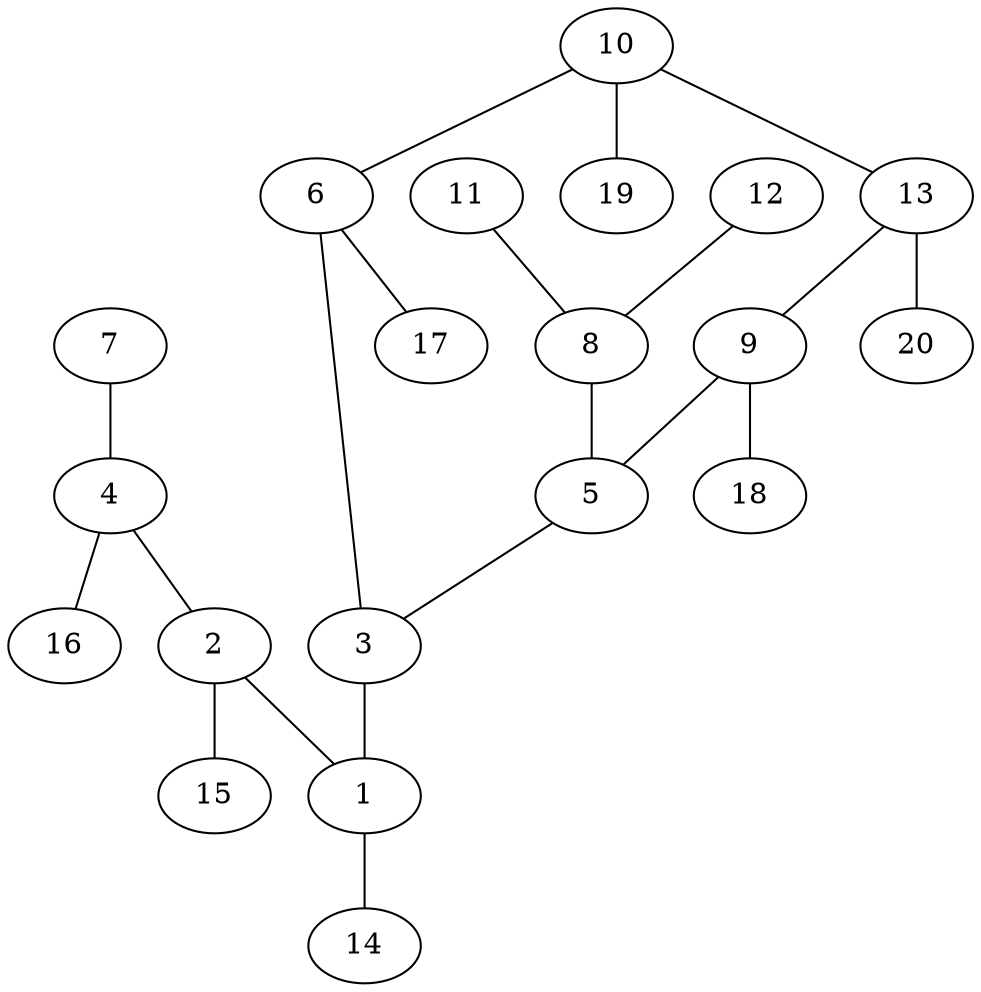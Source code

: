 graph molecule_1290 {
	1	 [chem=C];
	14	 [chem=H];
	1 -- 14	 [valence=1];
	2	 [chem=C];
	2 -- 1	 [valence=2];
	15	 [chem=H];
	2 -- 15	 [valence=1];
	3	 [chem=C];
	3 -- 1	 [valence=1];
	4	 [chem=C];
	4 -- 2	 [valence=1];
	16	 [chem=H];
	4 -- 16	 [valence=1];
	5	 [chem=C];
	5 -- 3	 [valence=2];
	6	 [chem=C];
	6 -- 3	 [valence=1];
	17	 [chem=H];
	6 -- 17	 [valence=1];
	7	 [chem=O];
	7 -- 4	 [valence=2];
	8	 [chem=N];
	8 -- 5	 [valence=1];
	9	 [chem=C];
	9 -- 5	 [valence=1];
	18	 [chem=H];
	9 -- 18	 [valence=1];
	10	 [chem=C];
	10 -- 6	 [valence=2];
	13	 [chem=C];
	10 -- 13	 [valence=1];
	19	 [chem=H];
	10 -- 19	 [valence=1];
	11	 [chem=O];
	11 -- 8	 [valence=2];
	12	 [chem=O];
	12 -- 8	 [valence=1];
	13 -- 9	 [valence=2];
	20	 [chem=H];
	13 -- 20	 [valence=1];
}
